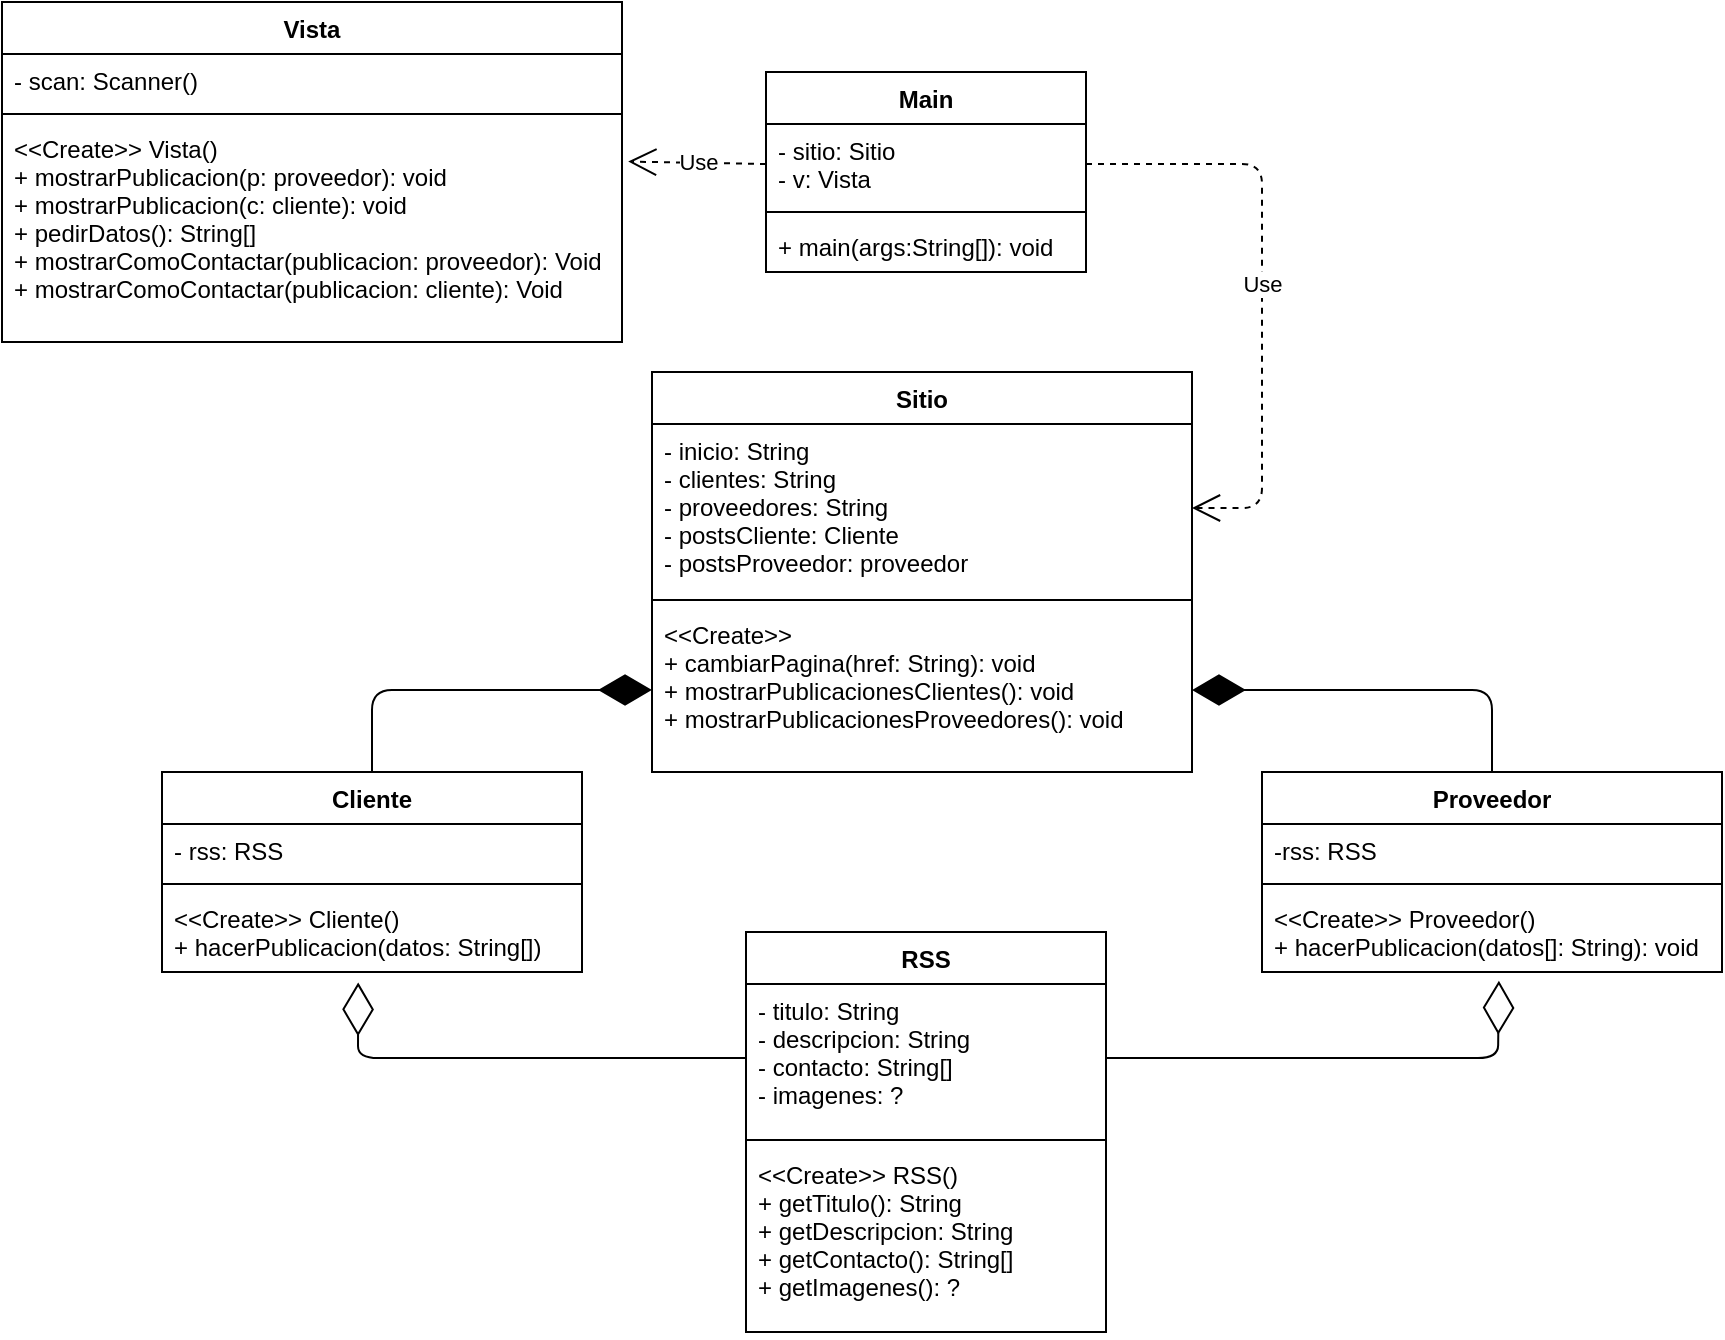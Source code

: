 <mxfile version="15.0.4" type="device"><diagram id="JBDrt6boin1cjbmNAzZD" name="Page-1"><mxGraphModel dx="1767" dy="783" grid="1" gridSize="10" guides="1" tooltips="1" connect="1" arrows="1" fold="1" page="1" pageScale="1" pageWidth="850" pageHeight="1100" math="0" shadow="0"><root><mxCell id="0"/><mxCell id="1" parent="0"/><mxCell id="3gBuu3NnYxNPVPAo15RW-1" value="RSS" style="swimlane;fontStyle=1;align=center;verticalAlign=top;childLayout=stackLayout;horizontal=1;startSize=26;horizontalStack=0;resizeParent=1;resizeParentMax=0;resizeLast=0;collapsible=1;marginBottom=0;" vertex="1" parent="1"><mxGeometry x="392" y="630" width="180" height="200" as="geometry"/></mxCell><mxCell id="3gBuu3NnYxNPVPAo15RW-2" value="- titulo: String&#10;- descripcion: String&#10;- contacto: String[]&#10;- imagenes: ?" style="text;strokeColor=none;fillColor=none;align=left;verticalAlign=top;spacingLeft=4;spacingRight=4;overflow=hidden;rotatable=0;points=[[0,0.5],[1,0.5]];portConstraint=eastwest;" vertex="1" parent="3gBuu3NnYxNPVPAo15RW-1"><mxGeometry y="26" width="180" height="74" as="geometry"/></mxCell><mxCell id="3gBuu3NnYxNPVPAo15RW-3" value="" style="line;strokeWidth=1;fillColor=none;align=left;verticalAlign=middle;spacingTop=-1;spacingLeft=3;spacingRight=3;rotatable=0;labelPosition=right;points=[];portConstraint=eastwest;" vertex="1" parent="3gBuu3NnYxNPVPAo15RW-1"><mxGeometry y="100" width="180" height="8" as="geometry"/></mxCell><mxCell id="3gBuu3NnYxNPVPAo15RW-4" value="&lt;&lt;Create&gt;&gt; RSS()&#10;+ getTitulo(): String&#10;+ getDescripcion: String&#10;+ getContacto(): String[]&#10;+ getImagenes(): ?" style="text;strokeColor=none;fillColor=none;align=left;verticalAlign=top;spacingLeft=4;spacingRight=4;overflow=hidden;rotatable=0;points=[[0,0.5],[1,0.5]];portConstraint=eastwest;" vertex="1" parent="3gBuu3NnYxNPVPAo15RW-1"><mxGeometry y="108" width="180" height="92" as="geometry"/></mxCell><mxCell id="3gBuu3NnYxNPVPAo15RW-5" value="Main" style="swimlane;fontStyle=1;align=center;verticalAlign=top;childLayout=stackLayout;horizontal=1;startSize=26;horizontalStack=0;resizeParent=1;resizeParentMax=0;resizeLast=0;collapsible=1;marginBottom=0;" vertex="1" parent="1"><mxGeometry x="402" y="200" width="160" height="100" as="geometry"/></mxCell><mxCell id="3gBuu3NnYxNPVPAo15RW-6" value="- sitio: Sitio&#10;- v: Vista" style="text;strokeColor=none;fillColor=none;align=left;verticalAlign=top;spacingLeft=4;spacingRight=4;overflow=hidden;rotatable=0;points=[[0,0.5],[1,0.5]];portConstraint=eastwest;" vertex="1" parent="3gBuu3NnYxNPVPAo15RW-5"><mxGeometry y="26" width="160" height="40" as="geometry"/></mxCell><mxCell id="3gBuu3NnYxNPVPAo15RW-7" value="" style="line;strokeWidth=1;fillColor=none;align=left;verticalAlign=middle;spacingTop=-1;spacingLeft=3;spacingRight=3;rotatable=0;labelPosition=right;points=[];portConstraint=eastwest;" vertex="1" parent="3gBuu3NnYxNPVPAo15RW-5"><mxGeometry y="66" width="160" height="8" as="geometry"/></mxCell><mxCell id="3gBuu3NnYxNPVPAo15RW-8" value="+ main(args:String[]): void" style="text;strokeColor=none;fillColor=none;align=left;verticalAlign=top;spacingLeft=4;spacingRight=4;overflow=hidden;rotatable=0;points=[[0,0.5],[1,0.5]];portConstraint=eastwest;" vertex="1" parent="3gBuu3NnYxNPVPAo15RW-5"><mxGeometry y="74" width="160" height="26" as="geometry"/></mxCell><mxCell id="3gBuu3NnYxNPVPAo15RW-9" value="Proveedor" style="swimlane;fontStyle=1;align=center;verticalAlign=top;childLayout=stackLayout;horizontal=1;startSize=26;horizontalStack=0;resizeParent=1;resizeParentMax=0;resizeLast=0;collapsible=1;marginBottom=0;" vertex="1" parent="1"><mxGeometry x="650" y="550" width="230" height="100" as="geometry"/></mxCell><mxCell id="3gBuu3NnYxNPVPAo15RW-10" value="-rss: RSS" style="text;strokeColor=none;fillColor=none;align=left;verticalAlign=top;spacingLeft=4;spacingRight=4;overflow=hidden;rotatable=0;points=[[0,0.5],[1,0.5]];portConstraint=eastwest;" vertex="1" parent="3gBuu3NnYxNPVPAo15RW-9"><mxGeometry y="26" width="230" height="26" as="geometry"/></mxCell><mxCell id="3gBuu3NnYxNPVPAo15RW-11" value="" style="line;strokeWidth=1;fillColor=none;align=left;verticalAlign=middle;spacingTop=-1;spacingLeft=3;spacingRight=3;rotatable=0;labelPosition=right;points=[];portConstraint=eastwest;" vertex="1" parent="3gBuu3NnYxNPVPAo15RW-9"><mxGeometry y="52" width="230" height="8" as="geometry"/></mxCell><mxCell id="3gBuu3NnYxNPVPAo15RW-12" value="&lt;&lt;Create&gt;&gt; Proveedor()&#10;+ hacerPublicacion(datos[]: String): void" style="text;strokeColor=none;fillColor=none;align=left;verticalAlign=top;spacingLeft=4;spacingRight=4;overflow=hidden;rotatable=0;points=[[0,0.5],[1,0.5]];portConstraint=eastwest;" vertex="1" parent="3gBuu3NnYxNPVPAo15RW-9"><mxGeometry y="60" width="230" height="40" as="geometry"/></mxCell><mxCell id="3gBuu3NnYxNPVPAo15RW-13" value="Cliente" style="swimlane;fontStyle=1;align=center;verticalAlign=top;childLayout=stackLayout;horizontal=1;startSize=26;horizontalStack=0;resizeParent=1;resizeParentMax=0;resizeLast=0;collapsible=1;marginBottom=0;" vertex="1" parent="1"><mxGeometry x="100" y="550" width="210" height="100" as="geometry"/></mxCell><mxCell id="3gBuu3NnYxNPVPAo15RW-14" value="- rss: RSS" style="text;strokeColor=none;fillColor=none;align=left;verticalAlign=top;spacingLeft=4;spacingRight=4;overflow=hidden;rotatable=0;points=[[0,0.5],[1,0.5]];portConstraint=eastwest;" vertex="1" parent="3gBuu3NnYxNPVPAo15RW-13"><mxGeometry y="26" width="210" height="26" as="geometry"/></mxCell><mxCell id="3gBuu3NnYxNPVPAo15RW-15" value="" style="line;strokeWidth=1;fillColor=none;align=left;verticalAlign=middle;spacingTop=-1;spacingLeft=3;spacingRight=3;rotatable=0;labelPosition=right;points=[];portConstraint=eastwest;" vertex="1" parent="3gBuu3NnYxNPVPAo15RW-13"><mxGeometry y="52" width="210" height="8" as="geometry"/></mxCell><mxCell id="3gBuu3NnYxNPVPAo15RW-16" value="&lt;&lt;Create&gt;&gt; Cliente()&#10;+ hacerPublicacion(datos: String[])" style="text;strokeColor=none;fillColor=none;align=left;verticalAlign=top;spacingLeft=4;spacingRight=4;overflow=hidden;rotatable=0;points=[[0,0.5],[1,0.5]];portConstraint=eastwest;" vertex="1" parent="3gBuu3NnYxNPVPAo15RW-13"><mxGeometry y="60" width="210" height="40" as="geometry"/></mxCell><mxCell id="3gBuu3NnYxNPVPAo15RW-23" value="Sitio" style="swimlane;fontStyle=1;align=center;verticalAlign=top;childLayout=stackLayout;horizontal=1;startSize=26;horizontalStack=0;resizeParent=1;resizeParentMax=0;resizeLast=0;collapsible=1;marginBottom=0;" vertex="1" parent="1"><mxGeometry x="345" y="350" width="270" height="200" as="geometry"/></mxCell><mxCell id="3gBuu3NnYxNPVPAo15RW-24" value="- inicio: String&#10;- clientes: String&#10;- proveedores: String&#10;- postsCliente: Cliente&#10;- postsProveedor: proveedor" style="text;strokeColor=none;fillColor=none;align=left;verticalAlign=top;spacingLeft=4;spacingRight=4;overflow=hidden;rotatable=0;points=[[0,0.5],[1,0.5]];portConstraint=eastwest;" vertex="1" parent="3gBuu3NnYxNPVPAo15RW-23"><mxGeometry y="26" width="270" height="84" as="geometry"/></mxCell><mxCell id="3gBuu3NnYxNPVPAo15RW-25" value="" style="line;strokeWidth=1;fillColor=none;align=left;verticalAlign=middle;spacingTop=-1;spacingLeft=3;spacingRight=3;rotatable=0;labelPosition=right;points=[];portConstraint=eastwest;" vertex="1" parent="3gBuu3NnYxNPVPAo15RW-23"><mxGeometry y="110" width="270" height="8" as="geometry"/></mxCell><mxCell id="3gBuu3NnYxNPVPAo15RW-26" value="&lt;&lt;Create&gt;&gt;&#10;+ cambiarPagina(href: String): void&#10;+ mostrarPublicacionesClientes(): void&#10;+ mostrarPublicacionesProveedores(): void" style="text;strokeColor=none;fillColor=none;align=left;verticalAlign=top;spacingLeft=4;spacingRight=4;overflow=hidden;rotatable=0;points=[[0,0.5],[1,0.5]];portConstraint=eastwest;" vertex="1" parent="3gBuu3NnYxNPVPAo15RW-23"><mxGeometry y="118" width="270" height="82" as="geometry"/></mxCell><mxCell id="3gBuu3NnYxNPVPAo15RW-31" value="Vista" style="swimlane;fontStyle=1;align=center;verticalAlign=top;childLayout=stackLayout;horizontal=1;startSize=26;horizontalStack=0;resizeParent=1;resizeParentMax=0;resizeLast=0;collapsible=1;marginBottom=0;" vertex="1" parent="1"><mxGeometry x="20" y="165" width="310" height="170" as="geometry"/></mxCell><mxCell id="3gBuu3NnYxNPVPAo15RW-32" value="- scan: Scanner()" style="text;strokeColor=none;fillColor=none;align=left;verticalAlign=top;spacingLeft=4;spacingRight=4;overflow=hidden;rotatable=0;points=[[0,0.5],[1,0.5]];portConstraint=eastwest;" vertex="1" parent="3gBuu3NnYxNPVPAo15RW-31"><mxGeometry y="26" width="310" height="26" as="geometry"/></mxCell><mxCell id="3gBuu3NnYxNPVPAo15RW-33" value="" style="line;strokeWidth=1;fillColor=none;align=left;verticalAlign=middle;spacingTop=-1;spacingLeft=3;spacingRight=3;rotatable=0;labelPosition=right;points=[];portConstraint=eastwest;" vertex="1" parent="3gBuu3NnYxNPVPAo15RW-31"><mxGeometry y="52" width="310" height="8" as="geometry"/></mxCell><mxCell id="3gBuu3NnYxNPVPAo15RW-34" value="&lt;&lt;Create&gt;&gt; Vista()&#10;+ mostrarPublicacion(p: proveedor): void&#10;+ mostrarPublicacion(c: cliente): void&#10;+ pedirDatos(): String[]&#10;+ mostrarComoContactar(publicacion: proveedor): Void&#10;+ mostrarComoContactar(publicacion: cliente): Void" style="text;strokeColor=none;fillColor=none;align=left;verticalAlign=top;spacingLeft=4;spacingRight=4;overflow=hidden;rotatable=0;points=[[0,0.5],[1,0.5]];portConstraint=eastwest;" vertex="1" parent="3gBuu3NnYxNPVPAo15RW-31"><mxGeometry y="60" width="310" height="110" as="geometry"/></mxCell><mxCell id="3gBuu3NnYxNPVPAo15RW-41" value="Use" style="endArrow=open;endSize=12;dashed=1;html=1;exitX=1;exitY=0.5;exitDx=0;exitDy=0;entryX=1;entryY=0.5;entryDx=0;entryDy=0;" edge="1" parent="1" source="3gBuu3NnYxNPVPAo15RW-6" target="3gBuu3NnYxNPVPAo15RW-24"><mxGeometry width="160" relative="1" as="geometry"><mxPoint x="680" y="440" as="sourcePoint"/><mxPoint x="840" y="440" as="targetPoint"/><Array as="points"><mxPoint x="650" y="246"/><mxPoint x="650" y="418"/></Array></mxGeometry></mxCell><mxCell id="3gBuu3NnYxNPVPAo15RW-42" value="" style="endArrow=diamondThin;endFill=0;endSize=24;html=1;entryX=0.467;entryY=1.13;entryDx=0;entryDy=0;entryPerimeter=0;exitX=0;exitY=0.5;exitDx=0;exitDy=0;" edge="1" parent="1" source="3gBuu3NnYxNPVPAo15RW-2" target="3gBuu3NnYxNPVPAo15RW-16"><mxGeometry width="160" relative="1" as="geometry"><mxPoint x="200" y="820" as="sourcePoint"/><mxPoint x="360" y="820" as="targetPoint"/><Array as="points"><mxPoint x="198" y="693"/></Array></mxGeometry></mxCell><mxCell id="3gBuu3NnYxNPVPAo15RW-43" value="" style="endArrow=diamondThin;endFill=0;endSize=24;html=1;exitX=1;exitY=0.5;exitDx=0;exitDy=0;entryX=0.515;entryY=1.11;entryDx=0;entryDy=0;entryPerimeter=0;" edge="1" parent="1" source="3gBuu3NnYxNPVPAo15RW-2" target="3gBuu3NnYxNPVPAo15RW-12"><mxGeometry width="160" relative="1" as="geometry"><mxPoint x="730" y="800" as="sourcePoint"/><mxPoint x="890" y="800" as="targetPoint"/><Array as="points"><mxPoint x="768" y="693"/></Array></mxGeometry></mxCell><mxCell id="3gBuu3NnYxNPVPAo15RW-44" value="" style="endArrow=diamondThin;endFill=1;endSize=24;html=1;exitX=0.5;exitY=0;exitDx=0;exitDy=0;entryX=0;entryY=0.5;entryDx=0;entryDy=0;" edge="1" parent="1" source="3gBuu3NnYxNPVPAo15RW-13" target="3gBuu3NnYxNPVPAo15RW-26"><mxGeometry width="160" relative="1" as="geometry"><mxPoint x="100" y="440" as="sourcePoint"/><mxPoint x="260" y="440" as="targetPoint"/><Array as="points"><mxPoint x="205" y="509"/></Array></mxGeometry></mxCell><mxCell id="3gBuu3NnYxNPVPAo15RW-45" value="" style="endArrow=diamondThin;endFill=1;endSize=24;html=1;entryX=1;entryY=0.5;entryDx=0;entryDy=0;exitX=0.5;exitY=0;exitDx=0;exitDy=0;" edge="1" parent="1" source="3gBuu3NnYxNPVPAo15RW-9" target="3gBuu3NnYxNPVPAo15RW-26"><mxGeometry width="160" relative="1" as="geometry"><mxPoint x="760" y="460" as="sourcePoint"/><mxPoint x="920" y="460" as="targetPoint"/><Array as="points"><mxPoint x="765" y="509"/></Array></mxGeometry></mxCell><mxCell id="3gBuu3NnYxNPVPAo15RW-46" value="Use" style="endArrow=open;endSize=12;dashed=1;html=1;exitX=0;exitY=0.5;exitDx=0;exitDy=0;entryX=1.01;entryY=0.18;entryDx=0;entryDy=0;entryPerimeter=0;" edge="1" parent="1" source="3gBuu3NnYxNPVPAo15RW-6" target="3gBuu3NnYxNPVPAo15RW-34"><mxGeometry width="160" relative="1" as="geometry"><mxPoint x="140" y="390" as="sourcePoint"/><mxPoint x="300" y="390" as="targetPoint"/></mxGeometry></mxCell></root></mxGraphModel></diagram></mxfile>